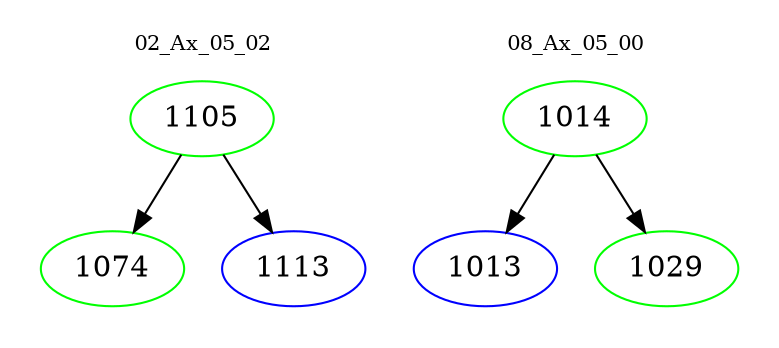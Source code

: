 digraph{
subgraph cluster_0 {
color = white
label = "02_Ax_05_02";
fontsize=10;
T0_1105 [label="1105", color="green"]
T0_1105 -> T0_1074 [color="black"]
T0_1074 [label="1074", color="green"]
T0_1105 -> T0_1113 [color="black"]
T0_1113 [label="1113", color="blue"]
}
subgraph cluster_1 {
color = white
label = "08_Ax_05_00";
fontsize=10;
T1_1014 [label="1014", color="green"]
T1_1014 -> T1_1013 [color="black"]
T1_1013 [label="1013", color="blue"]
T1_1014 -> T1_1029 [color="black"]
T1_1029 [label="1029", color="green"]
}
}
